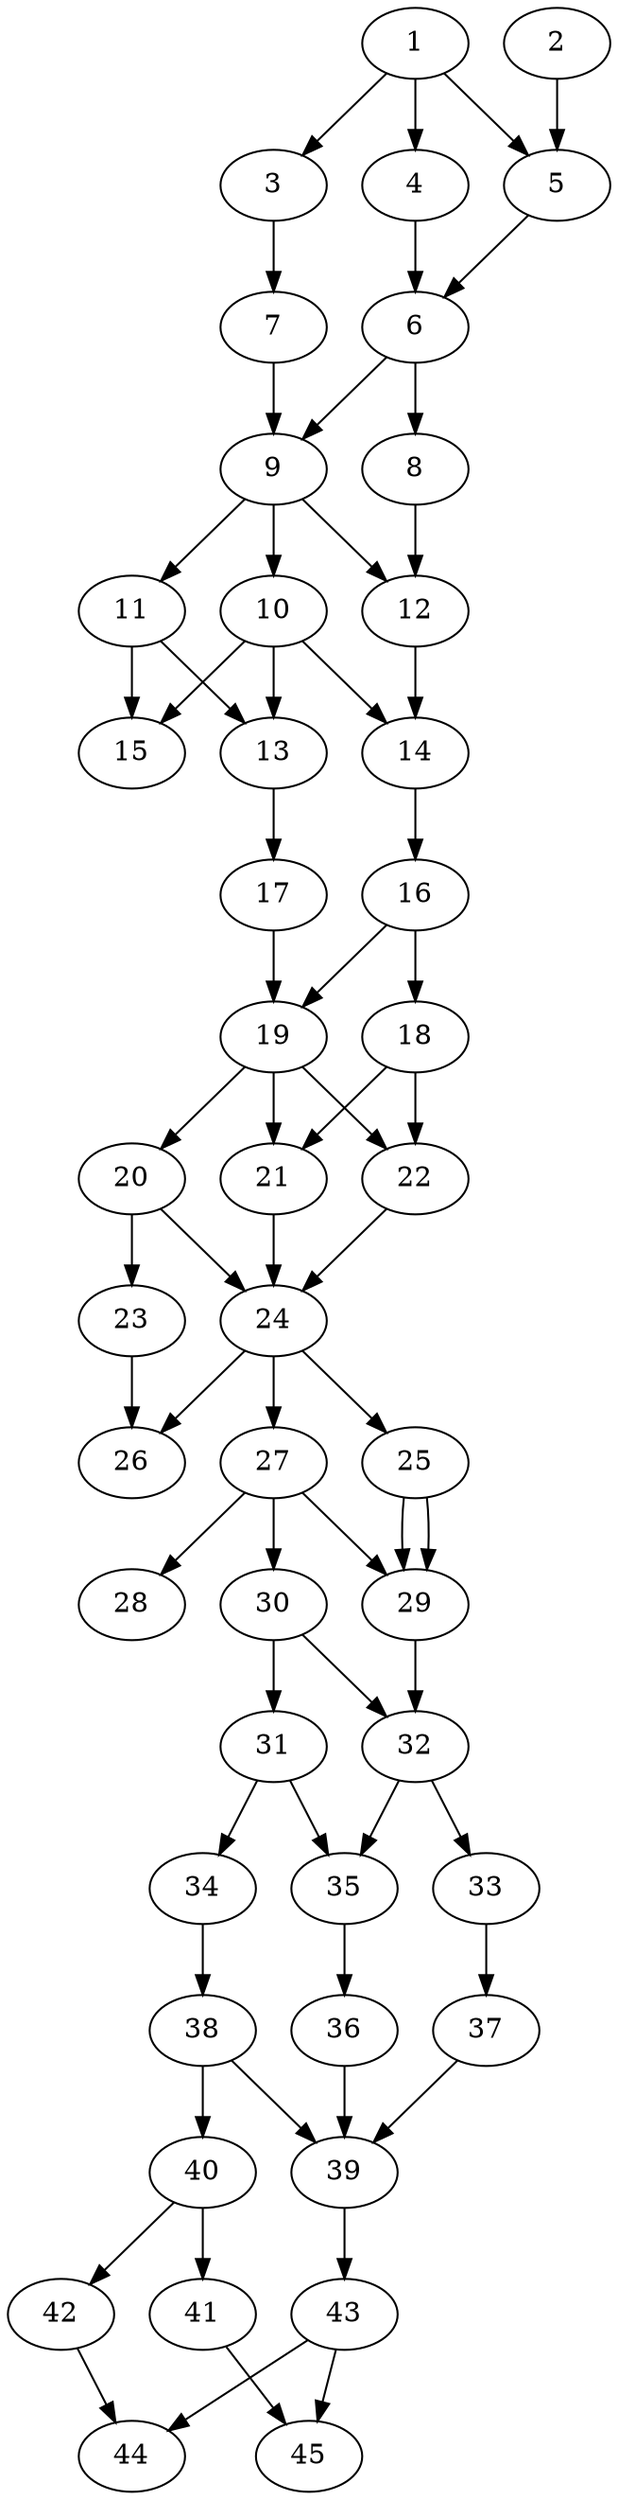 // DAG automatically generated by daggen at Thu Oct  3 14:07:23 2019
// ./daggen --dot -n 45 --ccr 0.3 --fat 0.3 --regular 0.7 --density 0.7 --mindata 5242880 --maxdata 52428800 
digraph G {
  1 [size="164065280", alpha="0.12", expect_size="49219584"] 
  1 -> 3 [size ="49219584"]
  1 -> 4 [size ="49219584"]
  1 -> 5 [size ="49219584"]
  2 [size="73420800", alpha="0.02", expect_size="22026240"] 
  2 -> 5 [size ="22026240"]
  3 [size="125327360", alpha="0.16", expect_size="37598208"] 
  3 -> 7 [size ="37598208"]
  4 [size="169451520", alpha="0.19", expect_size="50835456"] 
  4 -> 6 [size ="50835456"]
  5 [size="74226347", alpha="0.12", expect_size="22267904"] 
  5 -> 6 [size ="22267904"]
  6 [size="137690453", alpha="0.09", expect_size="41307136"] 
  6 -> 8 [size ="41307136"]
  6 -> 9 [size ="41307136"]
  7 [size="86749867", alpha="0.11", expect_size="26024960"] 
  7 -> 9 [size ="26024960"]
  8 [size="63143253", alpha="0.11", expect_size="18942976"] 
  8 -> 12 [size ="18942976"]
  9 [size="149480107", alpha="0.07", expect_size="44844032"] 
  9 -> 10 [size ="44844032"]
  9 -> 11 [size ="44844032"]
  9 -> 12 [size ="44844032"]
  10 [size="144192853", alpha="0.18", expect_size="43257856"] 
  10 -> 13 [size ="43257856"]
  10 -> 14 [size ="43257856"]
  10 -> 15 [size ="43257856"]
  11 [size="18114560", alpha="0.08", expect_size="5434368"] 
  11 -> 13 [size ="5434368"]
  11 -> 15 [size ="5434368"]
  12 [size="114063360", alpha="0.04", expect_size="34219008"] 
  12 -> 14 [size ="34219008"]
  13 [size="128194560", alpha="0.08", expect_size="38458368"] 
  13 -> 17 [size ="38458368"]
  14 [size="94190933", alpha="0.04", expect_size="28257280"] 
  14 -> 16 [size ="28257280"]
  15 [size="89159680", alpha="0.01", expect_size="26747904"] 
  16 [size="24470187", alpha="0.01", expect_size="7341056"] 
  16 -> 18 [size ="7341056"]
  16 -> 19 [size ="7341056"]
  17 [size="94651733", alpha="0.08", expect_size="28395520"] 
  17 -> 19 [size ="28395520"]
  18 [size="23128747", alpha="0.18", expect_size="6938624"] 
  18 -> 21 [size ="6938624"]
  18 -> 22 [size ="6938624"]
  19 [size="106253653", alpha="0.19", expect_size="31876096"] 
  19 -> 20 [size ="31876096"]
  19 -> 21 [size ="31876096"]
  19 -> 22 [size ="31876096"]
  20 [size="158286507", alpha="0.00", expect_size="47485952"] 
  20 -> 23 [size ="47485952"]
  20 -> 24 [size ="47485952"]
  21 [size="140571307", alpha="0.00", expect_size="42171392"] 
  21 -> 24 [size ="42171392"]
  22 [size="48377173", alpha="0.07", expect_size="14513152"] 
  22 -> 24 [size ="14513152"]
  23 [size="80254293", alpha="0.08", expect_size="24076288"] 
  23 -> 26 [size ="24076288"]
  24 [size="143585280", alpha="0.08", expect_size="43075584"] 
  24 -> 25 [size ="43075584"]
  24 -> 26 [size ="43075584"]
  24 -> 27 [size ="43075584"]
  25 [size="20493653", alpha="0.15", expect_size="6148096"] 
  25 -> 29 [size ="6148096"]
  25 -> 29 [size ="6148096"]
  26 [size="30648320", alpha="0.18", expect_size="9194496"] 
  27 [size="41646080", alpha="0.09", expect_size="12493824"] 
  27 -> 28 [size ="12493824"]
  27 -> 29 [size ="12493824"]
  27 -> 30 [size ="12493824"]
  28 [size="100894720", alpha="0.07", expect_size="30268416"] 
  29 [size="86848853", alpha="0.01", expect_size="26054656"] 
  29 -> 32 [size ="26054656"]
  30 [size="77486080", alpha="0.11", expect_size="23245824"] 
  30 -> 31 [size ="23245824"]
  30 -> 32 [size ="23245824"]
  31 [size="78510080", alpha="0.01", expect_size="23553024"] 
  31 -> 34 [size ="23553024"]
  31 -> 35 [size ="23553024"]
  32 [size="79230293", alpha="0.04", expect_size="23769088"] 
  32 -> 33 [size ="23769088"]
  32 -> 35 [size ="23769088"]
  33 [size="135591253", alpha="0.00", expect_size="40677376"] 
  33 -> 37 [size ="40677376"]
  34 [size="40874667", alpha="0.06", expect_size="12262400"] 
  34 -> 38 [size ="12262400"]
  35 [size="104338773", alpha="0.02", expect_size="31301632"] 
  35 -> 36 [size ="31301632"]
  36 [size="68171093", alpha="0.18", expect_size="20451328"] 
  36 -> 39 [size ="20451328"]
  37 [size="52578987", alpha="0.04", expect_size="15773696"] 
  37 -> 39 [size ="15773696"]
  38 [size="126842880", alpha="0.11", expect_size="38052864"] 
  38 -> 39 [size ="38052864"]
  38 -> 40 [size ="38052864"]
  39 [size="22053547", alpha="0.09", expect_size="6616064"] 
  39 -> 43 [size ="6616064"]
  40 [size="27508053", alpha="0.05", expect_size="8252416"] 
  40 -> 41 [size ="8252416"]
  40 -> 42 [size ="8252416"]
  41 [size="112640000", alpha="0.17", expect_size="33792000"] 
  41 -> 45 [size ="33792000"]
  42 [size="120801280", alpha="0.13", expect_size="36240384"] 
  42 -> 44 [size ="36240384"]
  43 [size="148585813", alpha="0.16", expect_size="44575744"] 
  43 -> 44 [size ="44575744"]
  43 -> 45 [size ="44575744"]
  44 [size="149422080", alpha="0.16", expect_size="44826624"] 
  45 [size="42745173", alpha="0.16", expect_size="12823552"] 
}
